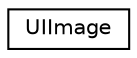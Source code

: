 digraph G
{
  edge [fontname="Helvetica",fontsize="10",labelfontname="Helvetica",labelfontsize="10"];
  node [fontname="Helvetica",fontsize="10",shape=record];
  rankdir="LR";
  Node1 [label="UIImage",height=0.2,width=0.4,color="black", fillcolor="white", style="filled",URL="$class_u_i_image.html"];
}
